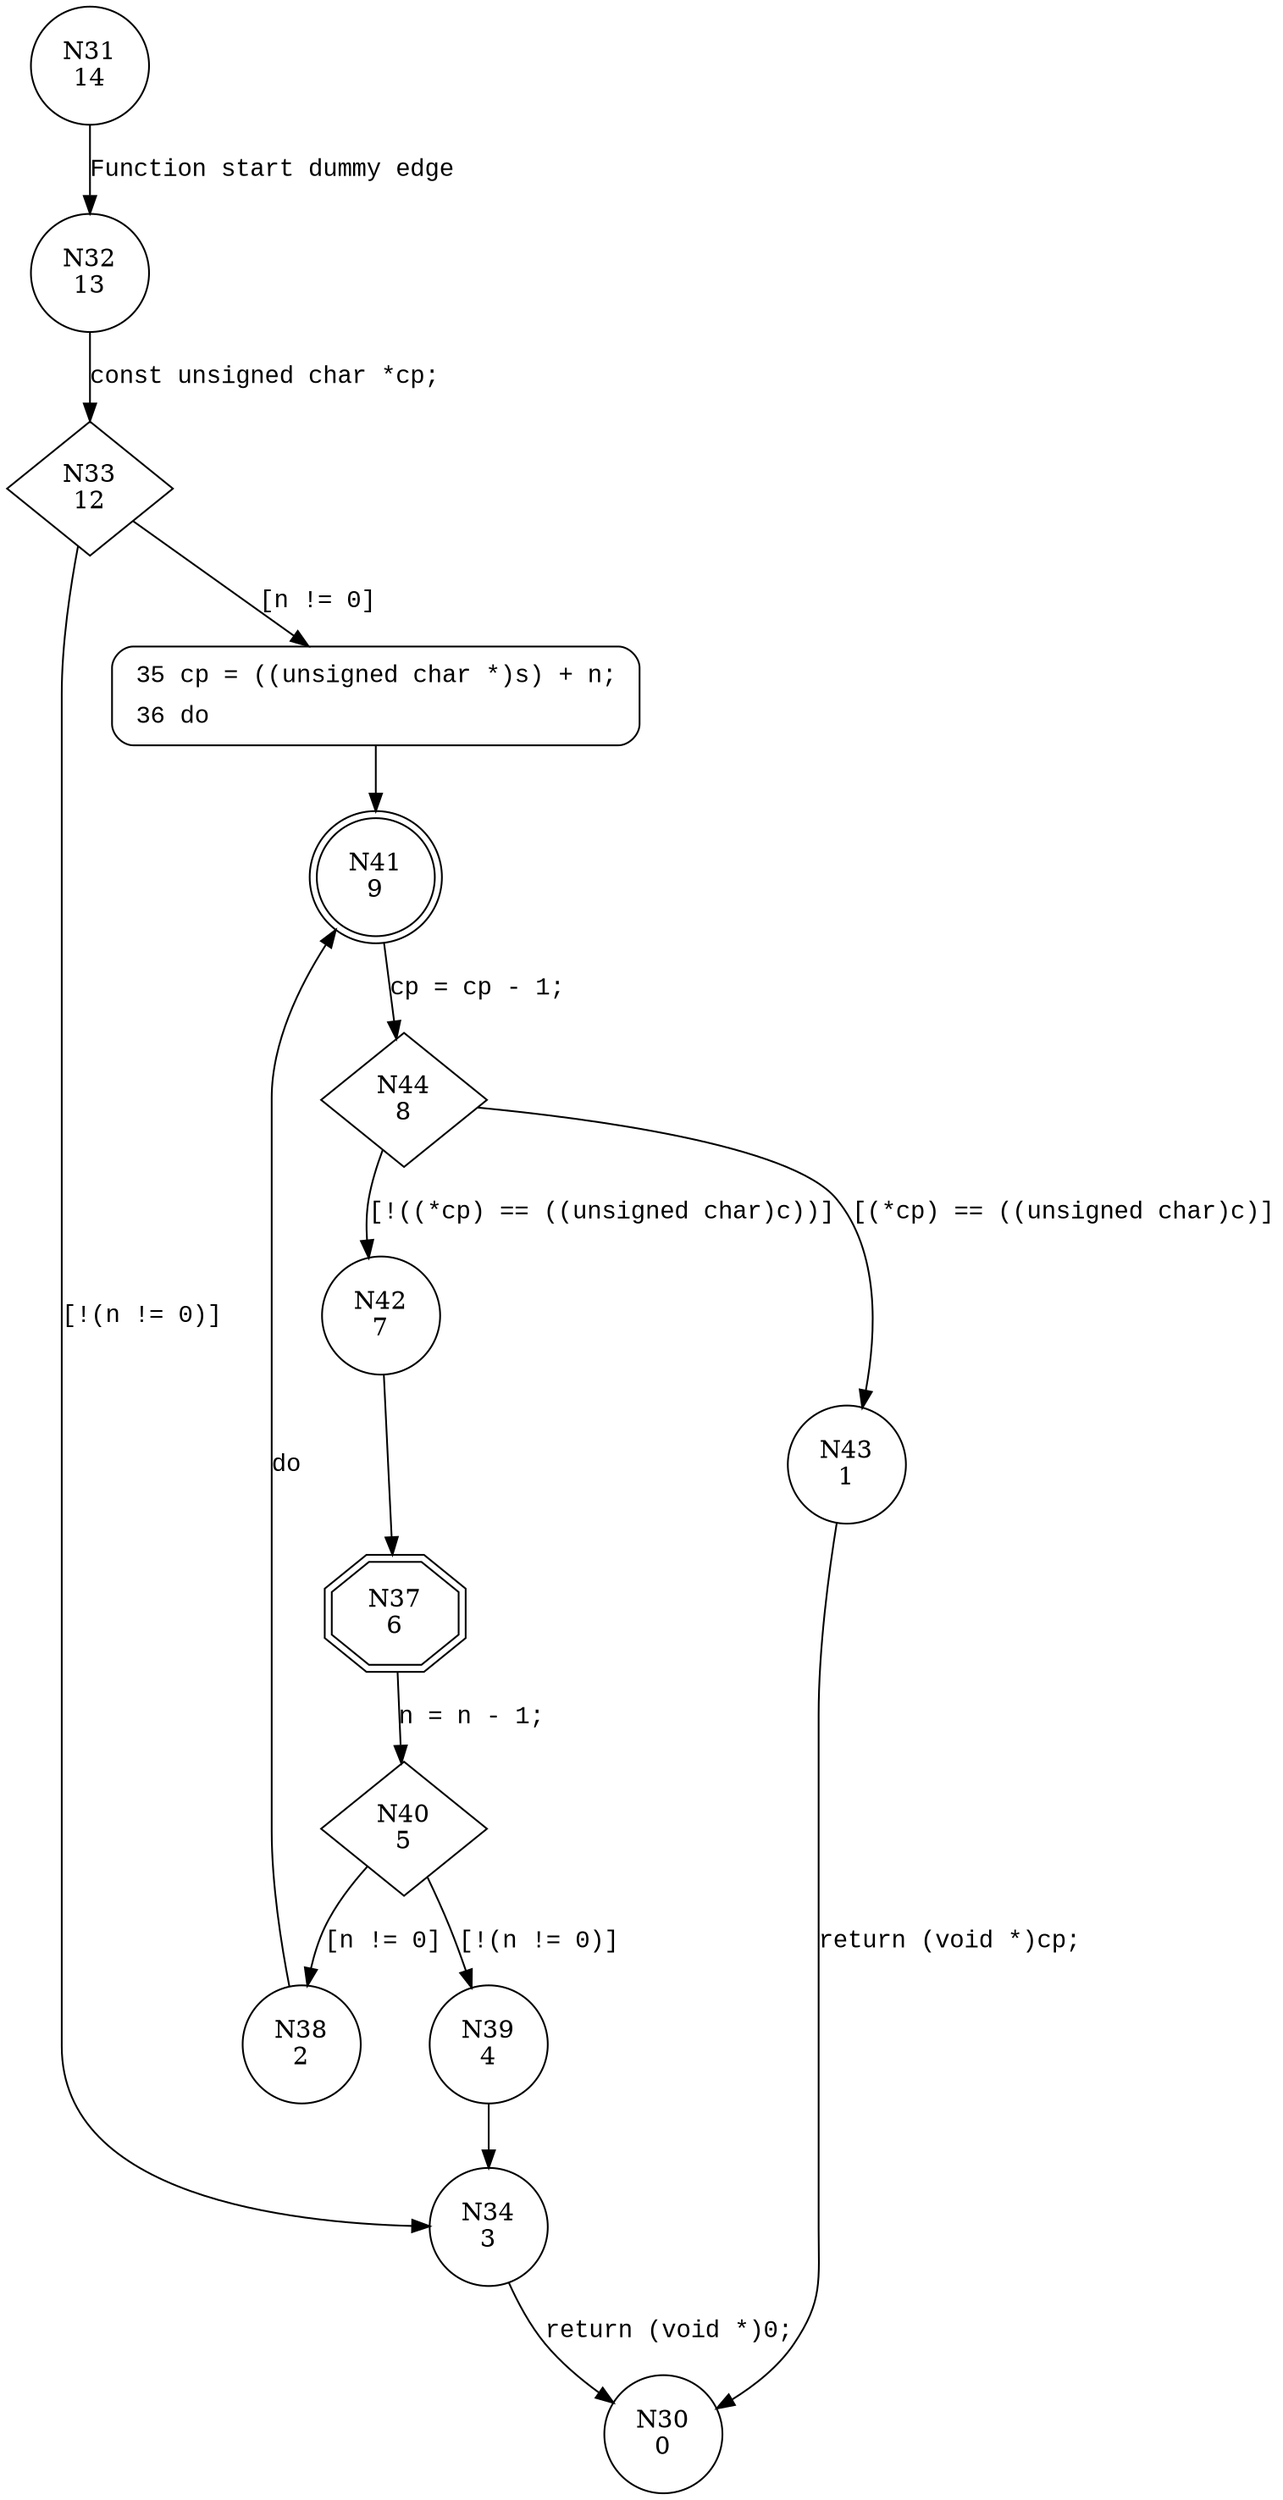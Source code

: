 digraph cmemrchr {
31 [shape="circle" label="N31\n14"]
32 [shape="circle" label="N32\n13"]
33 [shape="diamond" label="N33\n12"]
35 [shape="circle" label="N35\n11"]
34 [shape="circle" label="N34\n3"]
30 [shape="circle" label="N30\n0"]
41 [shape="doublecircle" label="N41\n9"]
44 [shape="diamond" label="N44\n8"]
43 [shape="circle" label="N43\n1"]
42 [shape="circle" label="N42\n7"]
37 [shape="doubleoctagon" label="N37\n6"]
40 [shape="diamond" label="N40\n5"]
38 [shape="circle" label="N38\n2"]
39 [shape="circle" label="N39\n4"]
35 [style="filled,bold" penwidth="1" fillcolor="white" fontname="Courier New" shape="Mrecord" label=<<table border="0" cellborder="0" cellpadding="3" bgcolor="white"><tr><td align="right">35</td><td align="left">cp = ((unsigned char *)s) + n;</td></tr><tr><td align="right">36</td><td align="left">do</td></tr></table>>]
35 -> 41[label=""]
31 -> 32 [label="Function start dummy edge" fontname="Courier New"]
33 -> 35 [label="[n != 0]" fontname="Courier New"]
33 -> 34 [label="[!(n != 0)]" fontname="Courier New"]
34 -> 30 [label="return (void *)0;" fontname="Courier New"]
41 -> 44 [label="cp = cp - 1;" fontname="Courier New"]
44 -> 43 [label="[(*cp) == ((unsigned char)c)]" fontname="Courier New"]
44 -> 42 [label="[!((*cp) == ((unsigned char)c))]" fontname="Courier New"]
37 -> 40 [label="n = n - 1;" fontname="Courier New"]
40 -> 38 [label="[n != 0]" fontname="Courier New"]
40 -> 39 [label="[!(n != 0)]" fontname="Courier New"]
38 -> 41 [label="do" fontname="Courier New"]
32 -> 33 [label="const unsigned char *cp;" fontname="Courier New"]
42 -> 37 [label="" fontname="Courier New"]
39 -> 34 [label="" fontname="Courier New"]
43 -> 30 [label="return (void *)cp;" fontname="Courier New"]
}